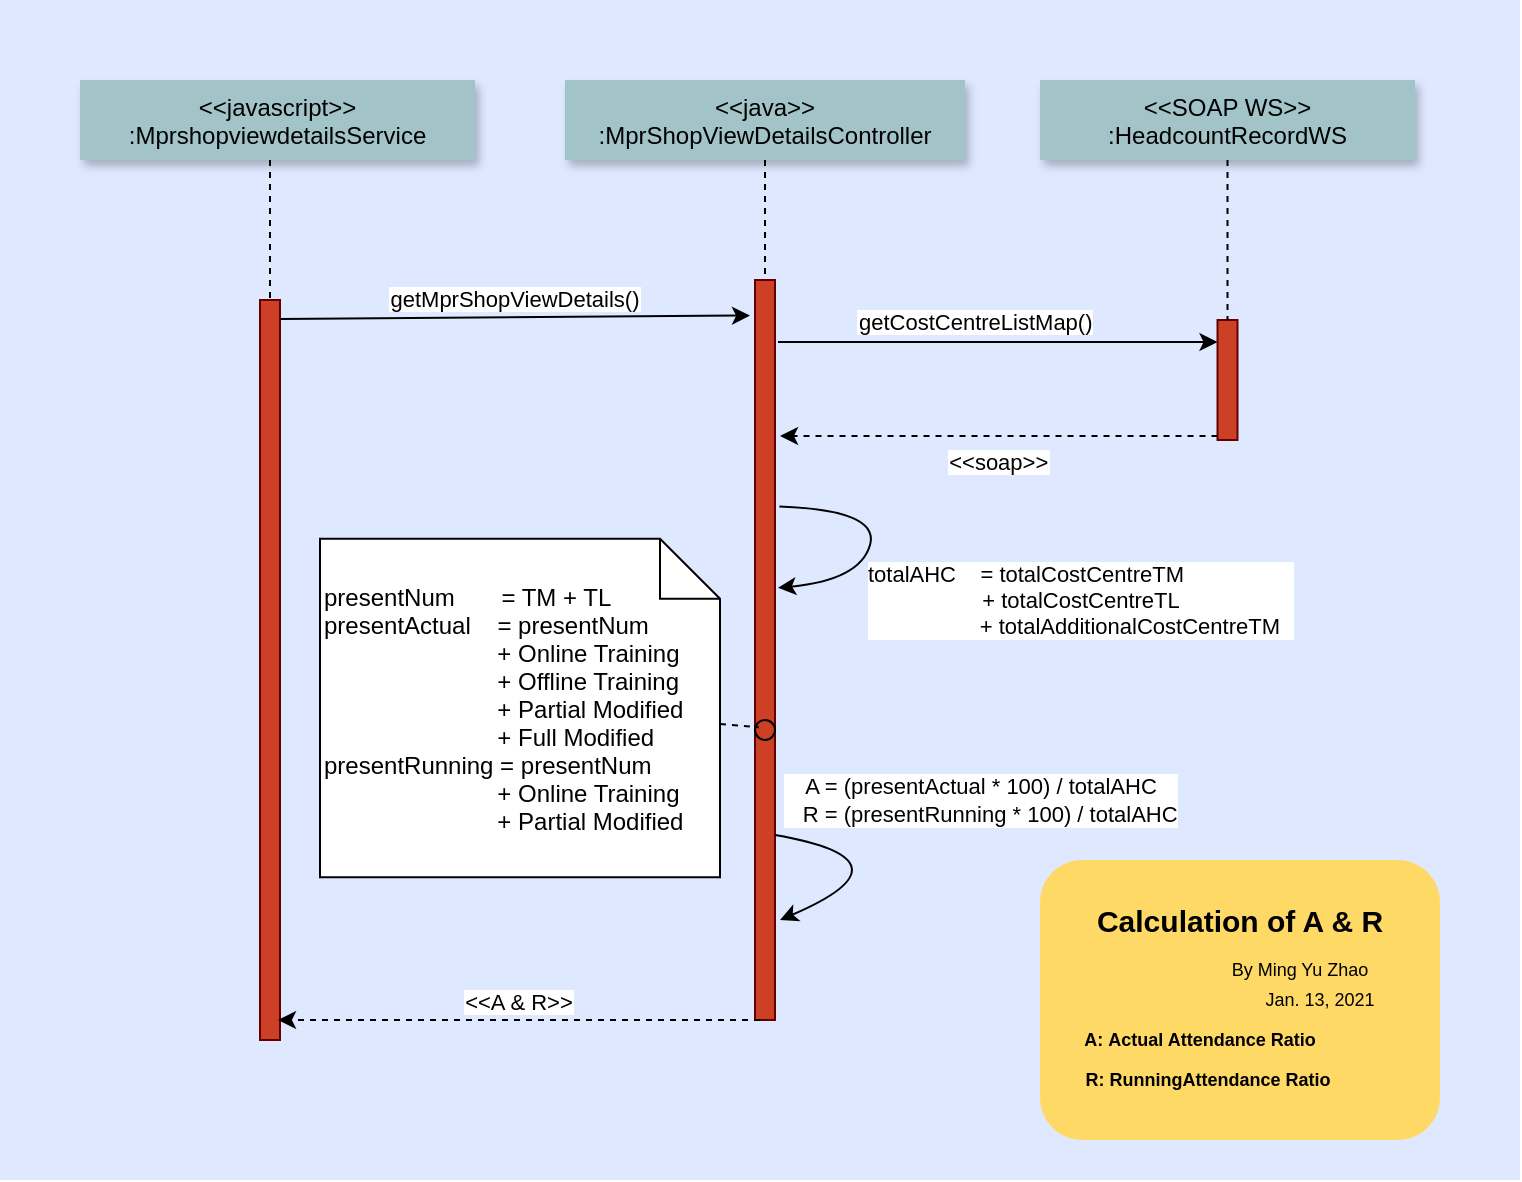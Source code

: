 <mxfile version="14.1.5" type="github">
  <diagram name="Page-1" id="9361dd3d-8414-5efd-6122-117bd74ce7a7">
    <mxGraphModel dx="1422" dy="794" grid="1" gridSize="10" guides="1" tooltips="1" connect="1" arrows="1" fold="1" page="0" pageScale="1.5" pageWidth="826" pageHeight="1169" background="#ffffff" math="0" shadow="0">
      <root>
        <mxCell id="0" />
        <mxCell id="1" parent="0" />
        <mxCell id="69" value="" style="fillColor=#DEE8FF;strokeColor=none" parent="1" vertex="1">
          <mxGeometry x="70" y="20" width="760" height="590" as="geometry" />
        </mxCell>
        <mxCell id="2" value="" style="fillColor=#CC4125;strokeColor=#660000" parent="1" vertex="1">
          <mxGeometry x="200" y="170" width="10" height="370" as="geometry" />
        </mxCell>
        <mxCell id="4" value="&lt;&lt;javascript&gt;&gt;&#xa;:MprshopviewdetailsService" style="shadow=1;fillColor=#A2C4C9;strokeColor=none" parent="1" vertex="1">
          <mxGeometry x="110" y="60" width="197.5" height="40" as="geometry" />
        </mxCell>
        <mxCell id="6" value="" style="fillColor=#CC4125;strokeColor=#660000" parent="1" vertex="1">
          <mxGeometry x="447.5" y="160" width="10" height="370" as="geometry" />
        </mxCell>
        <mxCell id="7" value="&lt;&lt;java&gt;&gt;&#xa;:MprShopViewDetailsController" style="shadow=1;fillColor=#A2C4C9;strokeColor=none" parent="1" vertex="1">
          <mxGeometry x="352.5" y="60" width="200" height="40" as="geometry" />
        </mxCell>
        <mxCell id="8" value="" style="edgeStyle=none;endArrow=none;dashed=1" parent="1" source="7" target="6" edge="1">
          <mxGeometry x="272.335" y="165" width="100" height="100" as="geometry">
            <mxPoint x="347.259" y="110" as="sourcePoint" />
            <mxPoint x="347.576" y="165" as="targetPoint" />
          </mxGeometry>
        </mxCell>
        <mxCell id="9" value="getMprShopViewDetails()" style="edgeStyle=none;verticalLabelPosition=top;verticalAlign=bottom;entryX=-0.25;entryY=0.048;entryDx=0;entryDy=0;entryPerimeter=0;" parent="1" target="6" edge="1">
          <mxGeometry x="220" y="92" width="100" height="100" as="geometry">
            <mxPoint x="210" y="179.5" as="sourcePoint" />
            <mxPoint x="440" y="180" as="targetPoint" />
          </mxGeometry>
        </mxCell>
        <mxCell id="21" value="" style="fillColor=#CC4125;strokeColor=#660000" parent="1" vertex="1">
          <mxGeometry x="678.75" y="180" width="10" height="60" as="geometry" />
        </mxCell>
        <mxCell id="22" value="&lt;&lt;SOAP WS&gt;&gt;&#xa;:HeadcountRecordWS" style="shadow=1;fillColor=#A2C4C9;strokeColor=none" parent="1" vertex="1">
          <mxGeometry x="590" y="60" width="187.5" height="40" as="geometry" />
        </mxCell>
        <mxCell id="23" value="" style="edgeStyle=none;endArrow=none;dashed=1" parent="1" source="22" target="21" edge="1">
          <mxGeometry x="614.488" y="175.0" width="100" height="100" as="geometry">
            <mxPoint x="674.653" y="110" as="sourcePoint" />
            <mxPoint x="674.653" y="260" as="targetPoint" />
          </mxGeometry>
        </mxCell>
        <mxCell id="27" value="getCostCentreListMap()" style="edgeStyle=elbowEdgeStyle;elbow=vertical;verticalLabelPosition=top;verticalAlign=bottom;" parent="1" target="21" edge="1">
          <mxGeometry width="100" height="100" as="geometry">
            <mxPoint x="459" y="191" as="sourcePoint" />
            <mxPoint x="640" y="190" as="targetPoint" />
            <Array as="points">
              <mxPoint x="570" y="191" />
            </Array>
            <mxPoint x="-11" y="-1" as="offset" />
          </mxGeometry>
        </mxCell>
        <mxCell id="28" value="&lt;&lt;soap&gt;&gt;" style="edgeStyle=elbowEdgeStyle;elbow=vertical;dashed=1;verticalLabelPosition=bottom;verticalAlign=top;" parent="1" source="21" edge="1">
          <mxGeometry x="550" y="280" width="100" height="100" as="geometry">
            <mxPoint x="529.784" y="280" as="sourcePoint" />
            <mxPoint x="460" y="238" as="targetPoint" />
            <Array as="points" />
          </mxGeometry>
        </mxCell>
        <mxCell id="33" value="" style="edgeStyle=elbowEdgeStyle;elbow=horizontal;endArrow=none;dashed=1" parent="1" source="4" target="2" edge="1">
          <mxGeometry x="230.0" y="310" width="100" height="100" as="geometry">
            <mxPoint x="230.0" y="410" as="sourcePoint" />
            <mxPoint x="330" y="310" as="targetPoint" />
          </mxGeometry>
        </mxCell>
        <mxCell id="39" value="" style="ellipse;fillColor=none" parent="1" vertex="1">
          <mxGeometry x="447.5" y="380.004" width="10.0" height="10" as="geometry" />
        </mxCell>
        <mxCell id="40" value="presentNum       = TM + TL&#xa;presentActual    = presentNum &#xa;                          + Online Training &#xa;                          + Offline Training &#xa;                          + Partial Modified &#xa;                          + Full Modified &#xa;presentRunning = presentNum &#xa;                          + Online Training &#xa;                          + Partial Modified " style="shape=note;align=left" parent="1" vertex="1">
          <mxGeometry x="230" y="289.39" width="200" height="169.22" as="geometry" />
        </mxCell>
        <mxCell id="41" value="" style="edgeStyle=none;endArrow=none;dashed=1;entryX=0.194;entryY=0.361;entryDx=0;entryDy=0;entryPerimeter=0;" parent="1" source="40" target="39" edge="1">
          <mxGeometry x="1030" y="180" width="100" height="100" as="geometry">
            <mxPoint x="1030" y="280" as="sourcePoint" />
            <mxPoint x="1130" y="180" as="targetPoint" />
          </mxGeometry>
        </mxCell>
        <mxCell id="68" value="&lt;&lt;A &amp; R&gt;&gt;" style="edgeStyle=elbowEdgeStyle;elbow=vertical;dashed=1;verticalLabelPosition=bottom;verticalAlign=bottom;entryX=0.9;entryY=0.973;entryDx=0;entryDy=0;entryPerimeter=0;" parent="1" target="2" edge="1">
          <mxGeometry x="540" y="559.078" width="100" height="100" as="geometry">
            <mxPoint x="450" y="530" as="sourcePoint" />
            <mxPoint x="260" y="524" as="targetPoint" />
            <Array as="points" />
          </mxGeometry>
        </mxCell>
        <mxCell id="mCs7bf0H3MKEqxOorgmJ-92" value="" style="curved=1;endArrow=classic;html=1;exitX=1.219;exitY=0.306;exitDx=0;exitDy=0;entryX=1.15;entryY=0.416;entryDx=0;entryDy=0;exitPerimeter=0;entryPerimeter=0;" parent="1" source="6" target="6" edge="1">
          <mxGeometry width="50" height="50" relative="1" as="geometry">
            <mxPoint x="740" y="410" as="sourcePoint" />
            <mxPoint x="790" y="360" as="targetPoint" />
            <Array as="points">
              <mxPoint x="510" y="275" />
              <mxPoint x="500" y="310" />
            </Array>
          </mxGeometry>
        </mxCell>
        <mxCell id="mCs7bf0H3MKEqxOorgmJ-93" value="totalAHC&amp;nbsp; &amp;nbsp; = totalCostCentreTM&amp;nbsp; &amp;nbsp; &amp;nbsp; &amp;nbsp; &amp;nbsp; &amp;nbsp; &amp;nbsp; &amp;nbsp; &amp;nbsp;&amp;nbsp;&lt;br&gt;+ totalCostCentreTL &lt;br&gt;&amp;nbsp; &amp;nbsp; &amp;nbsp; &amp;nbsp; &amp;nbsp; &amp;nbsp; &amp;nbsp; &amp;nbsp; + totalAdditionalCostCentreTM" style="edgeLabel;html=1;align=center;verticalAlign=middle;resizable=0;points=[];" parent="mCs7bf0H3MKEqxOorgmJ-92" vertex="1" connectable="0">
          <mxGeometry x="-0.035" y="-3" relative="1" as="geometry">
            <mxPoint x="105.92" y="35.21" as="offset" />
          </mxGeometry>
        </mxCell>
        <mxCell id="mCs7bf0H3MKEqxOorgmJ-94" value="" style="curved=1;endArrow=classic;html=1;exitX=1;exitY=0.75;exitDx=0;exitDy=0;" parent="1" source="6" edge="1">
          <mxGeometry width="50" height="50" relative="1" as="geometry">
            <mxPoint x="468.76" y="287.6" as="sourcePoint" />
            <mxPoint x="460" y="480" as="targetPoint" />
            <Array as="points">
              <mxPoint x="530" y="450" />
            </Array>
          </mxGeometry>
        </mxCell>
        <mxCell id="mCs7bf0H3MKEqxOorgmJ-95" value="&lt;div&gt;A = (presentActual * 100) / totalAHC&lt;br&gt;&lt;/div&gt;&lt;div&gt;&amp;nbsp; &amp;nbsp;R = (presentRunning * 100) / totalAHC&lt;/div&gt;" style="edgeLabel;html=1;align=center;verticalAlign=middle;resizable=0;points=[];" parent="mCs7bf0H3MKEqxOorgmJ-94" vertex="1" connectable="0">
          <mxGeometry x="-0.035" y="-3" relative="1" as="geometry">
            <mxPoint x="32.29" y="-32.65" as="offset" />
          </mxGeometry>
        </mxCell>
        <mxCell id="mCs7bf0H3MKEqxOorgmJ-104" value="" style="group" parent="1" vertex="1" connectable="0">
          <mxGeometry x="590" y="450" width="200" height="140" as="geometry" />
        </mxCell>
        <mxCell id="qarxdpxyxMwNkJkWLAc--73" value="" style="group" vertex="1" connectable="0" parent="mCs7bf0H3MKEqxOorgmJ-104">
          <mxGeometry width="200" height="140" as="geometry" />
        </mxCell>
        <mxCell id="71" value="" style="rounded=1;fontStyle=1;fillColor=#FFD966;strokeColor=none;align=center;fontSize=11;" parent="qarxdpxyxMwNkJkWLAc--73" vertex="1">
          <mxGeometry width="200" height="140" as="geometry" />
        </mxCell>
        <mxCell id="mCs7bf0H3MKEqxOorgmJ-100" value="Calculation of A &amp;amp; R" style="text;html=1;strokeColor=none;fillColor=none;align=center;verticalAlign=middle;whiteSpace=wrap;rounded=0;fontSize=15;fontStyle=1" parent="qarxdpxyxMwNkJkWLAc--73" vertex="1">
          <mxGeometry x="20" y="20" width="160" height="20" as="geometry" />
        </mxCell>
        <mxCell id="mCs7bf0H3MKEqxOorgmJ-101" value="By Ming Yu Zhao" style="text;html=1;strokeColor=none;fillColor=none;align=center;verticalAlign=middle;whiteSpace=wrap;rounded=0;fontSize=9;" parent="qarxdpxyxMwNkJkWLAc--73" vertex="1">
          <mxGeometry x="70" y="45" width="120" height="20" as="geometry" />
        </mxCell>
        <mxCell id="mCs7bf0H3MKEqxOorgmJ-102" value="A:&amp;nbsp;Actual Attendance Ratio" style="text;html=1;strokeColor=none;fillColor=none;align=center;verticalAlign=middle;whiteSpace=wrap;rounded=0;fontSize=9;fontStyle=1" parent="qarxdpxyxMwNkJkWLAc--73" vertex="1">
          <mxGeometry x="20" y="80" width="120" height="20" as="geometry" />
        </mxCell>
        <mxCell id="mCs7bf0H3MKEqxOorgmJ-103" value="R:&amp;nbsp;RunningAttendance Ratio" style="text;html=1;strokeColor=none;fillColor=none;align=center;verticalAlign=middle;whiteSpace=wrap;rounded=0;fontSize=9;fontStyle=1" parent="qarxdpxyxMwNkJkWLAc--73" vertex="1">
          <mxGeometry x="19" y="100" width="130" height="20" as="geometry" />
        </mxCell>
        <mxCell id="qarxdpxyxMwNkJkWLAc--71" value="Jan. 13, 2021" style="text;html=1;strokeColor=none;fillColor=none;align=center;verticalAlign=middle;whiteSpace=wrap;rounded=0;fontSize=9;" vertex="1" parent="qarxdpxyxMwNkJkWLAc--73">
          <mxGeometry x="90" y="60" width="100" height="20" as="geometry" />
        </mxCell>
      </root>
    </mxGraphModel>
  </diagram>
</mxfile>
